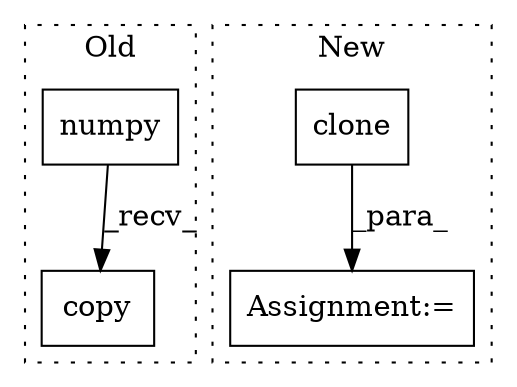digraph G {
subgraph cluster0 {
1 [label="numpy" a="32" s="3616" l="7" shape="box"];
4 [label="copy" a="32" s="3641" l="6" shape="box"];
label = "Old";
style="dotted";
}
subgraph cluster1 {
2 [label="clone" a="32" s="2873" l="7" shape="box"];
3 [label="Assignment:=" a="7" s="2844" l="1" shape="box"];
label = "New";
style="dotted";
}
1 -> 4 [label="_recv_"];
2 -> 3 [label="_para_"];
}